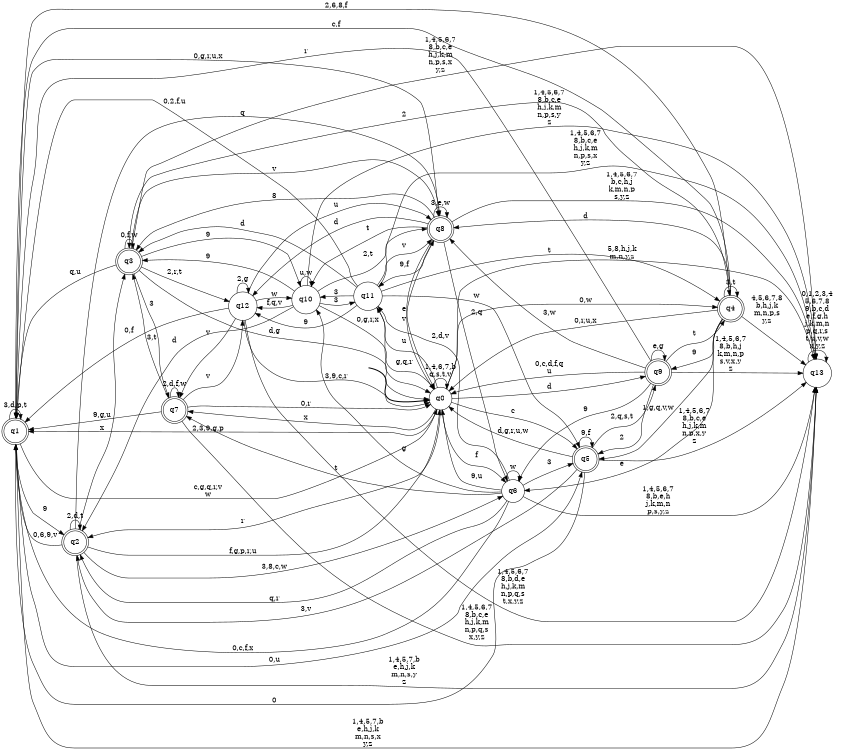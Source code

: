 digraph BlueStar {
__start0 [style = invis, shape = none, label = "", width = 0, height = 0];

rankdir=LR;
size="8,5";

s0 [style="filled", color="black", fillcolor="white" shape="circle", label="q0"];
s1 [style="rounded,filled", color="black", fillcolor="white" shape="doublecircle", label="q1"];
s2 [style="rounded,filled", color="black", fillcolor="white" shape="doublecircle", label="q2"];
s3 [style="rounded,filled", color="black", fillcolor="white" shape="doublecircle", label="q3"];
s4 [style="rounded,filled", color="black", fillcolor="white" shape="doublecircle", label="q4"];
s5 [style="rounded,filled", color="black", fillcolor="white" shape="doublecircle", label="q5"];
s6 [style="filled", color="black", fillcolor="white" shape="circle", label="q6"];
s7 [style="rounded,filled", color="black", fillcolor="white" shape="doublecircle", label="q7"];
s8 [style="rounded,filled", color="black", fillcolor="white" shape="doublecircle", label="q8"];
s9 [style="rounded,filled", color="black", fillcolor="white" shape="doublecircle", label="q9"];
s10 [style="filled", color="black", fillcolor="white" shape="circle", label="q10"];
s11 [style="filled", color="black", fillcolor="white" shape="circle", label="q11"];
s12 [style="filled", color="black", fillcolor="white" shape="circle", label="q12"];
s13 [style="filled", color="black", fillcolor="white" shape="circle", label="q13"];
subgraph cluster_main { 
	graph [pad=".75", ranksep="0.15", nodesep="0.15"];
	 style=invis; 
	__start0 -> s0 [penwidth=2];
}
s0 -> s0 [label="1,4,6,7,b\nq,s,t,v"];
s0 -> s1 [label="2,3,9,g,p"];
s0 -> s2 [label="r"];
s0 -> s4 [label="0,w"];
s0 -> s5 [label="c"];
s0 -> s6 [label="f"];
s0 -> s7 [label="x"];
s0 -> s8 [label="e"];
s0 -> s9 [label="d"];
s0 -> s11 [label="u"];
s0 -> s13 [label="5,8,h,j,k\nm,n,y,z"];
s1 -> s0 [label="c,g,q,r,v\nw"];
s1 -> s1 [label="3,d,p,t"];
s1 -> s2 [label="9"];
s1 -> s4 [label="2,6,8,f"];
s1 -> s5 [label="0,u"];
s1 -> s13 [label="1,4,5,7,b\ne,h,j,k\nm,n,s,x\ny,z"];
s2 -> s0 [label="f,g,p,r,u"];
s2 -> s1 [label="0,6,9,v"];
s2 -> s2 [label="2,d,t"];
s2 -> s3 [label="x"];
s2 -> s6 [label="3,8,c,w"];
s2 -> s8 [label="q"];
s2 -> s13 [label="1,4,5,7,b\ne,h,j,k\nm,n,s,y\nz"];
s3 -> s0 [label="d,g"];
s3 -> s1 [label="q,u"];
s3 -> s3 [label="0,f,w"];
s3 -> s7 [label="3"];
s3 -> s8 [label="v"];
s3 -> s10 [label="9"];
s3 -> s12 [label="2,r,t"];
s3 -> s13 [label="1,4,5,6,7\n8,b,c,e\nh,j,k,m\nn,p,s,x\ny,z"];
s4 -> s0 [label="0,r,u,x"];
s4 -> s1 [label="c,f"];
s4 -> s3 [label="2"];
s4 -> s4 [label="3,t"];
s4 -> s5 [label="1,g,q,v,w"];
s4 -> s6 [label="e"];
s4 -> s8 [label="d"];
s4 -> s9 [label="9"];
s4 -> s13 [label="4,5,6,7,8\nb,h,j,k\nm,n,p,s\ny,z"];
s5 -> s0 [label="d,g,r,u,w"];
s5 -> s1 [label="0"];
s5 -> s2 [label="3,v"];
s5 -> s5 [label="9,f"];
s5 -> s9 [label="2,q,s,t"];
s5 -> s13 [label="1,4,5,6,7\n8,b,c,e\nh,j,k,m\nn,p,x,y\nz"];
s6 -> s0 [label="9,u"];
s6 -> s1 [label="0,c,f,x"];
s6 -> s2 [label="q,r"];
s6 -> s5 [label="3"];
s6 -> s6 [label="w"];
s6 -> s7 [label="t"];
s6 -> s10 [label="g"];
s6 -> s11 [label="2,d,v"];
s6 -> s13 [label="1,4,5,6,7\n8,b,e,h\nj,k,m,n\np,s,y,z"];
s7 -> s0 [label="0,r"];
s7 -> s1 [label="9,g,u"];
s7 -> s3 [label="3,t"];
s7 -> s7 [label="2,d,f,w"];
s7 -> s12 [label="v"];
s7 -> s13 [label="1,4,5,6,7\n8,b,c,e\nh,j,k,m\nn,p,q,s\nx,y,z"];
s8 -> s0 [label="v"];
s8 -> s1 [label="0,g,r,u,x"];
s8 -> s3 [label="8"];
s8 -> s6 [label="2,q"];
s8 -> s8 [label="3,e,w"];
s8 -> s10 [label="t"];
s8 -> s11 [label="9,f"];
s8 -> s12 [label="d"];
s8 -> s13 [label="1,4,5,6,7\nb,c,h,j\nk,m,n,p\ns,y,z"];
s9 -> s0 [label="0,c,d,f,q\nu"];
s9 -> s1 [label="r"];
s9 -> s4 [label="t"];
s9 -> s5 [label="2"];
s9 -> s6 [label="9"];
s9 -> s8 [label="3,w"];
s9 -> s9 [label="e,g"];
s9 -> s13 [label="1,4,5,6,7\n8,b,h,j\nk,m,n,p\ns,v,x,y\nz"];
s10 -> s0 [label="0,g,r,x"];
s10 -> s2 [label="d"];
s10 -> s3 [label="9"];
s10 -> s8 [label="2,t"];
s10 -> s10 [label="u,w"];
s10 -> s11 [label="3"];
s10 -> s12 [label="f,q,v"];
s10 -> s13 [label="1,4,5,6,7\n8,b,c,e\nh,j,k,m\nn,p,s,y\nz"];
s11 -> s0 [label="g,q,r"];
s11 -> s1 [label="0,2,f,u"];
s11 -> s3 [label="d"];
s11 -> s4 [label="t"];
s11 -> s5 [label="w"];
s11 -> s8 [label="v"];
s11 -> s10 [label="3"];
s11 -> s12 [label="9"];
s11 -> s13 [label="1,4,5,6,7\n8,b,c,e\nh,j,k,m\nn,p,s,x\ny,z"];
s12 -> s0 [label="3,9,c,r"];
s12 -> s1 [label="0,f"];
s12 -> s7 [label="v"];
s12 -> s8 [label="u"];
s12 -> s10 [label="w"];
s12 -> s12 [label="2,g"];
s12 -> s13 [label="1,4,5,6,7\n8,b,d,e\nh,j,k,m\nn,p,q,s\nt,x,y,z"];
s13 -> s13 [label="0,1,2,3,4\n5,6,7,8\n9,b,c,d\ne,f,g,h\nj,k,m,n\np,q,r,s\nt,u,v,w\nx,y,z"];

}
